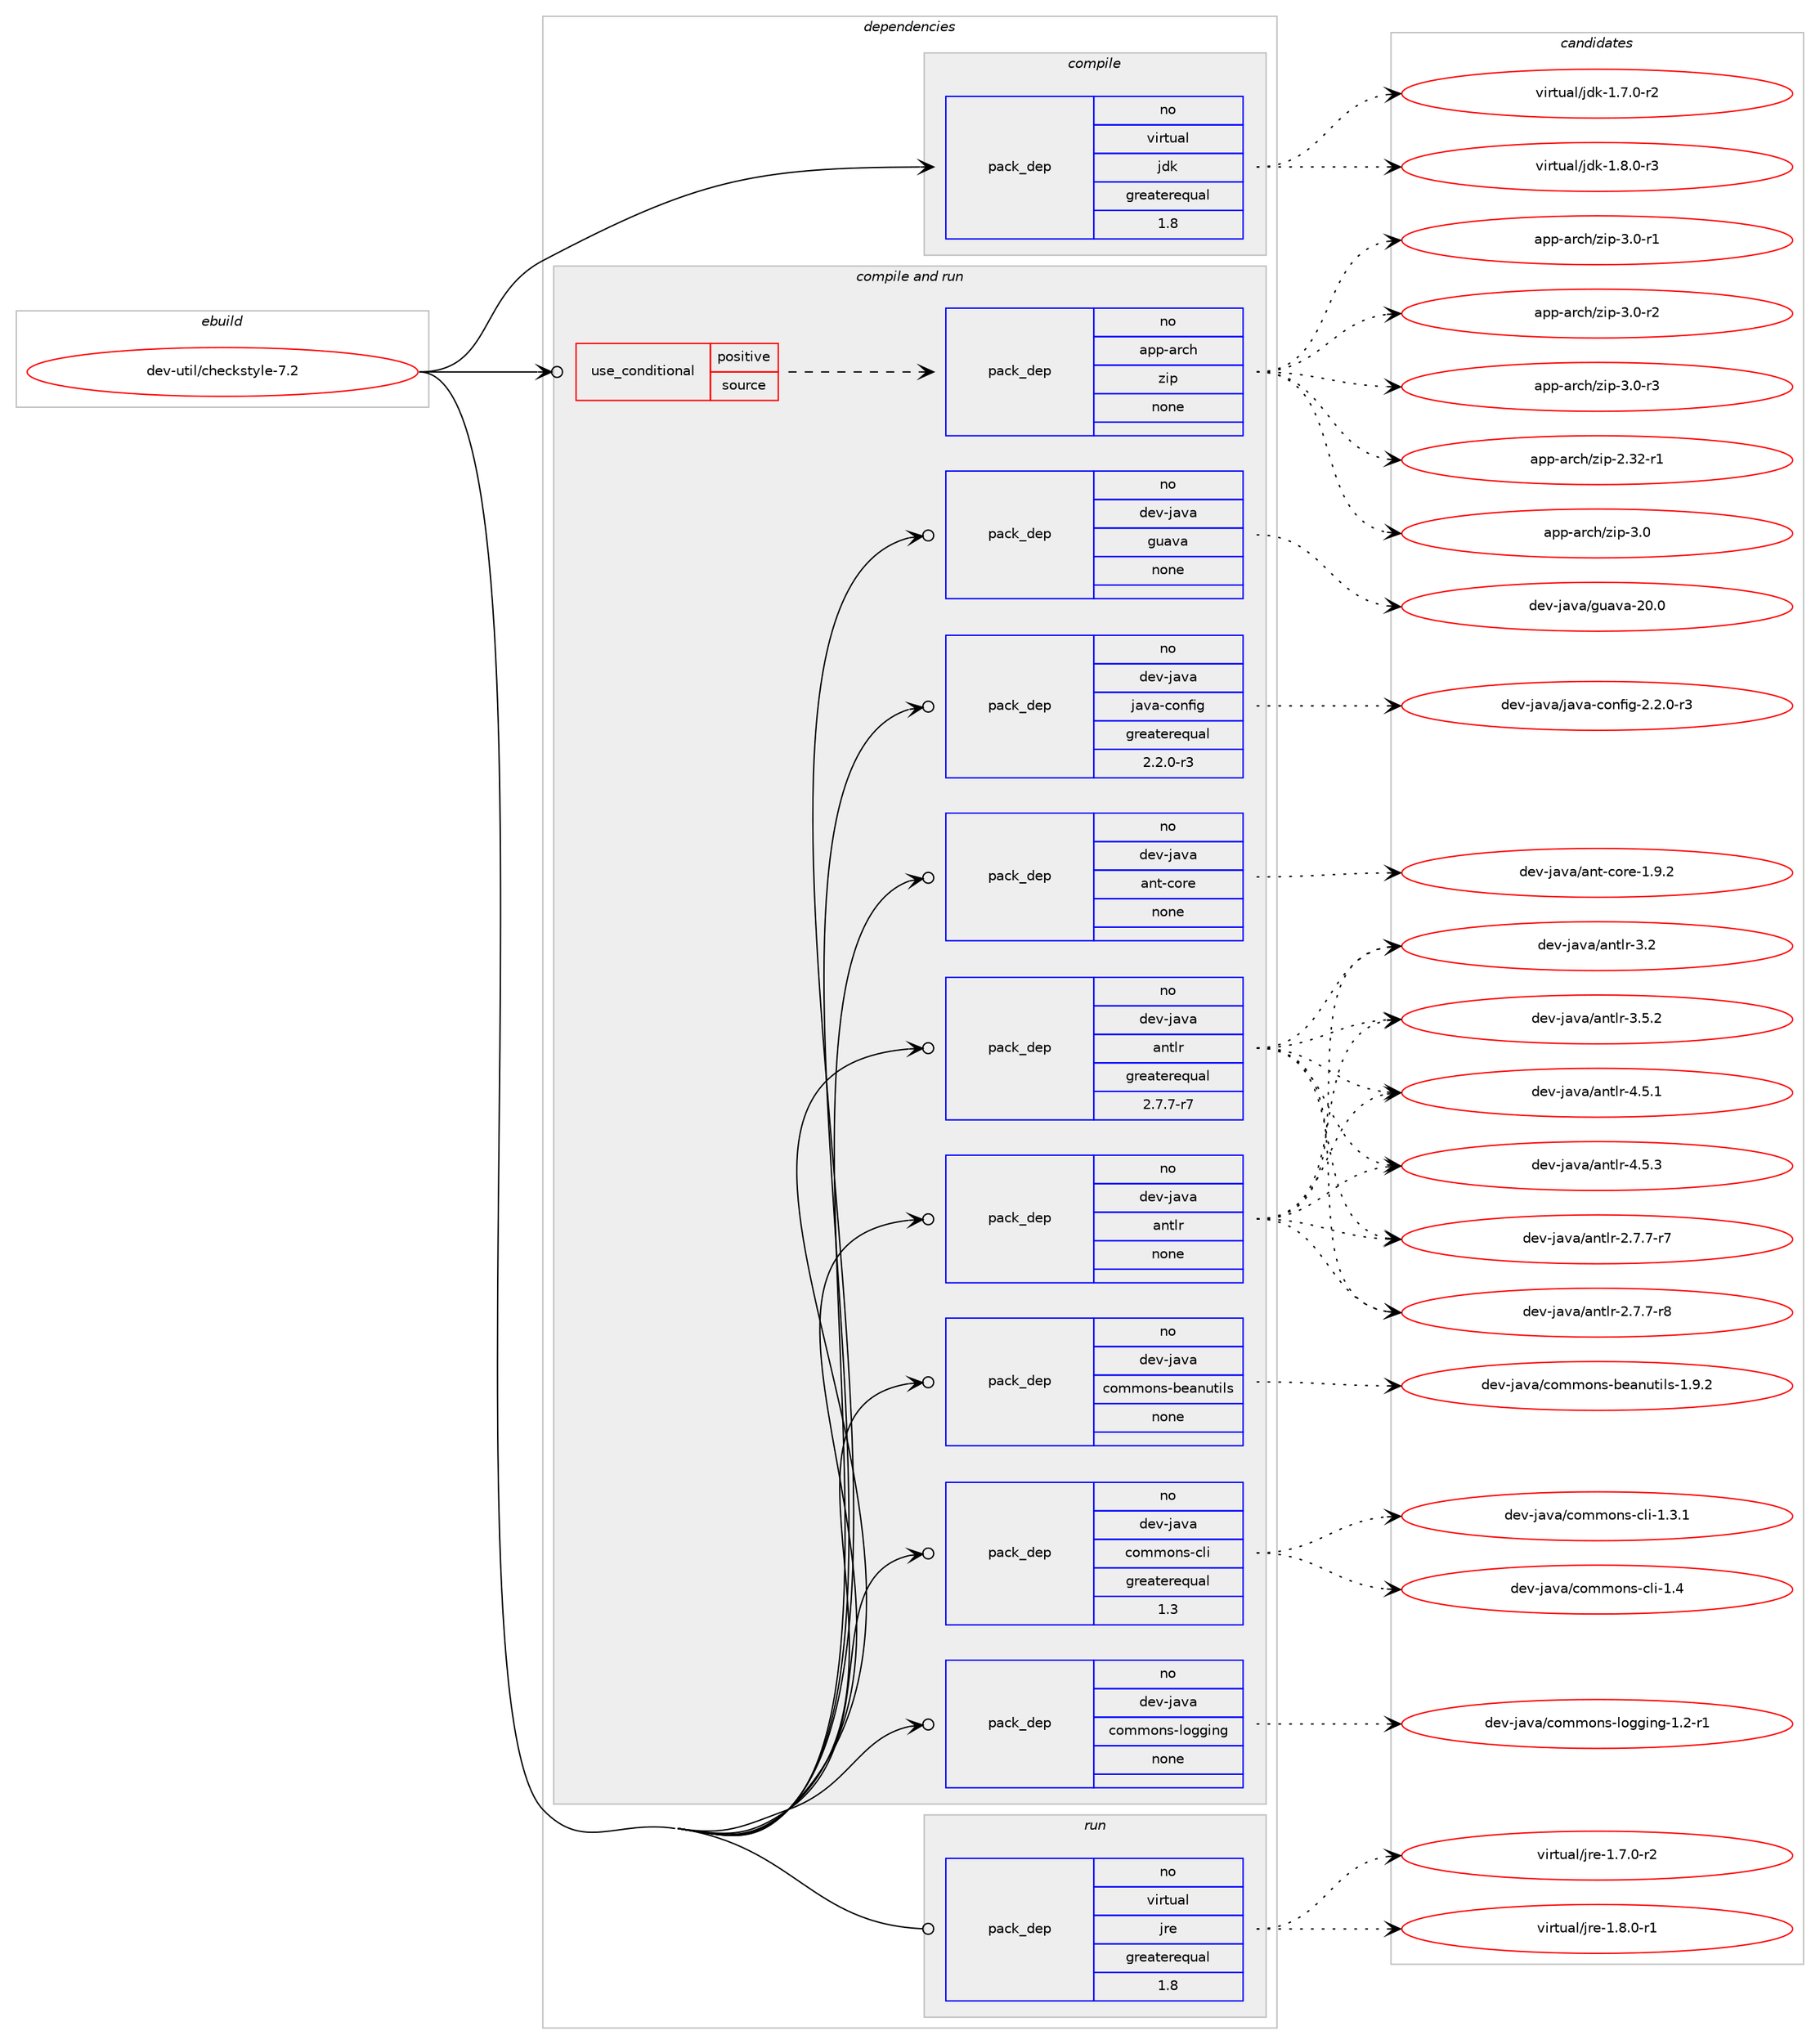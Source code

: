 digraph prolog {

# *************
# Graph options
# *************

newrank=true;
concentrate=true;
compound=true;
graph [rankdir=LR,fontname=Helvetica,fontsize=10,ranksep=1.5];#, ranksep=2.5, nodesep=0.2];
edge  [arrowhead=vee];
node  [fontname=Helvetica,fontsize=10];

# **********
# The ebuild
# **********

subgraph cluster_leftcol {
color=gray;
rank=same;
label=<<i>ebuild</i>>;
id [label="dev-util/checkstyle-7.2", color=red, width=4, href="../dev-util/checkstyle-7.2.svg"];
}

# ****************
# The dependencies
# ****************

subgraph cluster_midcol {
color=gray;
label=<<i>dependencies</i>>;
subgraph cluster_compile {
fillcolor="#eeeeee";
style=filled;
label=<<i>compile</i>>;
subgraph pack201299 {
dependency283040 [label=<<TABLE BORDER="0" CELLBORDER="1" CELLSPACING="0" CELLPADDING="4" WIDTH="220"><TR><TD ROWSPAN="6" CELLPADDING="30">pack_dep</TD></TR><TR><TD WIDTH="110">no</TD></TR><TR><TD>virtual</TD></TR><TR><TD>jdk</TD></TR><TR><TD>greaterequal</TD></TR><TR><TD>1.8</TD></TR></TABLE>>, shape=none, color=blue];
}
id:e -> dependency283040:w [weight=20,style="solid",arrowhead="vee"];
}
subgraph cluster_compileandrun {
fillcolor="#eeeeee";
style=filled;
label=<<i>compile and run</i>>;
subgraph cond77533 {
dependency283041 [label=<<TABLE BORDER="0" CELLBORDER="1" CELLSPACING="0" CELLPADDING="4"><TR><TD ROWSPAN="3" CELLPADDING="10">use_conditional</TD></TR><TR><TD>positive</TD></TR><TR><TD>source</TD></TR></TABLE>>, shape=none, color=red];
subgraph pack201300 {
dependency283042 [label=<<TABLE BORDER="0" CELLBORDER="1" CELLSPACING="0" CELLPADDING="4" WIDTH="220"><TR><TD ROWSPAN="6" CELLPADDING="30">pack_dep</TD></TR><TR><TD WIDTH="110">no</TD></TR><TR><TD>app-arch</TD></TR><TR><TD>zip</TD></TR><TR><TD>none</TD></TR><TR><TD></TD></TR></TABLE>>, shape=none, color=blue];
}
dependency283041:e -> dependency283042:w [weight=20,style="dashed",arrowhead="vee"];
}
id:e -> dependency283041:w [weight=20,style="solid",arrowhead="odotvee"];
subgraph pack201301 {
dependency283043 [label=<<TABLE BORDER="0" CELLBORDER="1" CELLSPACING="0" CELLPADDING="4" WIDTH="220"><TR><TD ROWSPAN="6" CELLPADDING="30">pack_dep</TD></TR><TR><TD WIDTH="110">no</TD></TR><TR><TD>dev-java</TD></TR><TR><TD>ant-core</TD></TR><TR><TD>none</TD></TR><TR><TD></TD></TR></TABLE>>, shape=none, color=blue];
}
id:e -> dependency283043:w [weight=20,style="solid",arrowhead="odotvee"];
subgraph pack201302 {
dependency283044 [label=<<TABLE BORDER="0" CELLBORDER="1" CELLSPACING="0" CELLPADDING="4" WIDTH="220"><TR><TD ROWSPAN="6" CELLPADDING="30">pack_dep</TD></TR><TR><TD WIDTH="110">no</TD></TR><TR><TD>dev-java</TD></TR><TR><TD>antlr</TD></TR><TR><TD>greaterequal</TD></TR><TR><TD>2.7.7-r7</TD></TR></TABLE>>, shape=none, color=blue];
}
id:e -> dependency283044:w [weight=20,style="solid",arrowhead="odotvee"];
subgraph pack201303 {
dependency283045 [label=<<TABLE BORDER="0" CELLBORDER="1" CELLSPACING="0" CELLPADDING="4" WIDTH="220"><TR><TD ROWSPAN="6" CELLPADDING="30">pack_dep</TD></TR><TR><TD WIDTH="110">no</TD></TR><TR><TD>dev-java</TD></TR><TR><TD>antlr</TD></TR><TR><TD>none</TD></TR><TR><TD></TD></TR></TABLE>>, shape=none, color=blue];
}
id:e -> dependency283045:w [weight=20,style="solid",arrowhead="odotvee"];
subgraph pack201304 {
dependency283046 [label=<<TABLE BORDER="0" CELLBORDER="1" CELLSPACING="0" CELLPADDING="4" WIDTH="220"><TR><TD ROWSPAN="6" CELLPADDING="30">pack_dep</TD></TR><TR><TD WIDTH="110">no</TD></TR><TR><TD>dev-java</TD></TR><TR><TD>commons-beanutils</TD></TR><TR><TD>none</TD></TR><TR><TD></TD></TR></TABLE>>, shape=none, color=blue];
}
id:e -> dependency283046:w [weight=20,style="solid",arrowhead="odotvee"];
subgraph pack201305 {
dependency283047 [label=<<TABLE BORDER="0" CELLBORDER="1" CELLSPACING="0" CELLPADDING="4" WIDTH="220"><TR><TD ROWSPAN="6" CELLPADDING="30">pack_dep</TD></TR><TR><TD WIDTH="110">no</TD></TR><TR><TD>dev-java</TD></TR><TR><TD>commons-cli</TD></TR><TR><TD>greaterequal</TD></TR><TR><TD>1.3</TD></TR></TABLE>>, shape=none, color=blue];
}
id:e -> dependency283047:w [weight=20,style="solid",arrowhead="odotvee"];
subgraph pack201306 {
dependency283048 [label=<<TABLE BORDER="0" CELLBORDER="1" CELLSPACING="0" CELLPADDING="4" WIDTH="220"><TR><TD ROWSPAN="6" CELLPADDING="30">pack_dep</TD></TR><TR><TD WIDTH="110">no</TD></TR><TR><TD>dev-java</TD></TR><TR><TD>commons-logging</TD></TR><TR><TD>none</TD></TR><TR><TD></TD></TR></TABLE>>, shape=none, color=blue];
}
id:e -> dependency283048:w [weight=20,style="solid",arrowhead="odotvee"];
subgraph pack201307 {
dependency283049 [label=<<TABLE BORDER="0" CELLBORDER="1" CELLSPACING="0" CELLPADDING="4" WIDTH="220"><TR><TD ROWSPAN="6" CELLPADDING="30">pack_dep</TD></TR><TR><TD WIDTH="110">no</TD></TR><TR><TD>dev-java</TD></TR><TR><TD>guava</TD></TR><TR><TD>none</TD></TR><TR><TD></TD></TR></TABLE>>, shape=none, color=blue];
}
id:e -> dependency283049:w [weight=20,style="solid",arrowhead="odotvee"];
subgraph pack201308 {
dependency283050 [label=<<TABLE BORDER="0" CELLBORDER="1" CELLSPACING="0" CELLPADDING="4" WIDTH="220"><TR><TD ROWSPAN="6" CELLPADDING="30">pack_dep</TD></TR><TR><TD WIDTH="110">no</TD></TR><TR><TD>dev-java</TD></TR><TR><TD>java-config</TD></TR><TR><TD>greaterequal</TD></TR><TR><TD>2.2.0-r3</TD></TR></TABLE>>, shape=none, color=blue];
}
id:e -> dependency283050:w [weight=20,style="solid",arrowhead="odotvee"];
}
subgraph cluster_run {
fillcolor="#eeeeee";
style=filled;
label=<<i>run</i>>;
subgraph pack201309 {
dependency283051 [label=<<TABLE BORDER="0" CELLBORDER="1" CELLSPACING="0" CELLPADDING="4" WIDTH="220"><TR><TD ROWSPAN="6" CELLPADDING="30">pack_dep</TD></TR><TR><TD WIDTH="110">no</TD></TR><TR><TD>virtual</TD></TR><TR><TD>jre</TD></TR><TR><TD>greaterequal</TD></TR><TR><TD>1.8</TD></TR></TABLE>>, shape=none, color=blue];
}
id:e -> dependency283051:w [weight=20,style="solid",arrowhead="odot"];
}
}

# **************
# The candidates
# **************

subgraph cluster_choices {
rank=same;
color=gray;
label=<<i>candidates</i>>;

subgraph choice201299 {
color=black;
nodesep=1;
choice11810511411611797108471061001074549465546484511450 [label="virtual/jdk-1.7.0-r2", color=red, width=4,href="../virtual/jdk-1.7.0-r2.svg"];
choice11810511411611797108471061001074549465646484511451 [label="virtual/jdk-1.8.0-r3", color=red, width=4,href="../virtual/jdk-1.8.0-r3.svg"];
dependency283040:e -> choice11810511411611797108471061001074549465546484511450:w [style=dotted,weight="100"];
dependency283040:e -> choice11810511411611797108471061001074549465646484511451:w [style=dotted,weight="100"];
}
subgraph choice201300 {
color=black;
nodesep=1;
choice971121124597114991044712210511245504651504511449 [label="app-arch/zip-2.32-r1", color=red, width=4,href="../app-arch/zip-2.32-r1.svg"];
choice971121124597114991044712210511245514648 [label="app-arch/zip-3.0", color=red, width=4,href="../app-arch/zip-3.0.svg"];
choice9711211245971149910447122105112455146484511449 [label="app-arch/zip-3.0-r1", color=red, width=4,href="../app-arch/zip-3.0-r1.svg"];
choice9711211245971149910447122105112455146484511450 [label="app-arch/zip-3.0-r2", color=red, width=4,href="../app-arch/zip-3.0-r2.svg"];
choice9711211245971149910447122105112455146484511451 [label="app-arch/zip-3.0-r3", color=red, width=4,href="../app-arch/zip-3.0-r3.svg"];
dependency283042:e -> choice971121124597114991044712210511245504651504511449:w [style=dotted,weight="100"];
dependency283042:e -> choice971121124597114991044712210511245514648:w [style=dotted,weight="100"];
dependency283042:e -> choice9711211245971149910447122105112455146484511449:w [style=dotted,weight="100"];
dependency283042:e -> choice9711211245971149910447122105112455146484511450:w [style=dotted,weight="100"];
dependency283042:e -> choice9711211245971149910447122105112455146484511451:w [style=dotted,weight="100"];
}
subgraph choice201301 {
color=black;
nodesep=1;
choice10010111845106971189747971101164599111114101454946574650 [label="dev-java/ant-core-1.9.2", color=red, width=4,href="../dev-java/ant-core-1.9.2.svg"];
dependency283043:e -> choice10010111845106971189747971101164599111114101454946574650:w [style=dotted,weight="100"];
}
subgraph choice201302 {
color=black;
nodesep=1;
choice10010111845106971189747971101161081144550465546554511455 [label="dev-java/antlr-2.7.7-r7", color=red, width=4,href="../dev-java/antlr-2.7.7-r7.svg"];
choice10010111845106971189747971101161081144550465546554511456 [label="dev-java/antlr-2.7.7-r8", color=red, width=4,href="../dev-java/antlr-2.7.7-r8.svg"];
choice100101118451069711897479711011610811445514650 [label="dev-java/antlr-3.2", color=red, width=4,href="../dev-java/antlr-3.2.svg"];
choice1001011184510697118974797110116108114455146534650 [label="dev-java/antlr-3.5.2", color=red, width=4,href="../dev-java/antlr-3.5.2.svg"];
choice1001011184510697118974797110116108114455246534649 [label="dev-java/antlr-4.5.1", color=red, width=4,href="../dev-java/antlr-4.5.1.svg"];
choice1001011184510697118974797110116108114455246534651 [label="dev-java/antlr-4.5.3", color=red, width=4,href="../dev-java/antlr-4.5.3.svg"];
dependency283044:e -> choice10010111845106971189747971101161081144550465546554511455:w [style=dotted,weight="100"];
dependency283044:e -> choice10010111845106971189747971101161081144550465546554511456:w [style=dotted,weight="100"];
dependency283044:e -> choice100101118451069711897479711011610811445514650:w [style=dotted,weight="100"];
dependency283044:e -> choice1001011184510697118974797110116108114455146534650:w [style=dotted,weight="100"];
dependency283044:e -> choice1001011184510697118974797110116108114455246534649:w [style=dotted,weight="100"];
dependency283044:e -> choice1001011184510697118974797110116108114455246534651:w [style=dotted,weight="100"];
}
subgraph choice201303 {
color=black;
nodesep=1;
choice10010111845106971189747971101161081144550465546554511455 [label="dev-java/antlr-2.7.7-r7", color=red, width=4,href="../dev-java/antlr-2.7.7-r7.svg"];
choice10010111845106971189747971101161081144550465546554511456 [label="dev-java/antlr-2.7.7-r8", color=red, width=4,href="../dev-java/antlr-2.7.7-r8.svg"];
choice100101118451069711897479711011610811445514650 [label="dev-java/antlr-3.2", color=red, width=4,href="../dev-java/antlr-3.2.svg"];
choice1001011184510697118974797110116108114455146534650 [label="dev-java/antlr-3.5.2", color=red, width=4,href="../dev-java/antlr-3.5.2.svg"];
choice1001011184510697118974797110116108114455246534649 [label="dev-java/antlr-4.5.1", color=red, width=4,href="../dev-java/antlr-4.5.1.svg"];
choice1001011184510697118974797110116108114455246534651 [label="dev-java/antlr-4.5.3", color=red, width=4,href="../dev-java/antlr-4.5.3.svg"];
dependency283045:e -> choice10010111845106971189747971101161081144550465546554511455:w [style=dotted,weight="100"];
dependency283045:e -> choice10010111845106971189747971101161081144550465546554511456:w [style=dotted,weight="100"];
dependency283045:e -> choice100101118451069711897479711011610811445514650:w [style=dotted,weight="100"];
dependency283045:e -> choice1001011184510697118974797110116108114455146534650:w [style=dotted,weight="100"];
dependency283045:e -> choice1001011184510697118974797110116108114455246534649:w [style=dotted,weight="100"];
dependency283045:e -> choice1001011184510697118974797110116108114455246534651:w [style=dotted,weight="100"];
}
subgraph choice201304 {
color=black;
nodesep=1;
choice1001011184510697118974799111109109111110115459810197110117116105108115454946574650 [label="dev-java/commons-beanutils-1.9.2", color=red, width=4,href="../dev-java/commons-beanutils-1.9.2.svg"];
dependency283046:e -> choice1001011184510697118974799111109109111110115459810197110117116105108115454946574650:w [style=dotted,weight="100"];
}
subgraph choice201305 {
color=black;
nodesep=1;
choice10010111845106971189747991111091091111101154599108105454946514649 [label="dev-java/commons-cli-1.3.1", color=red, width=4,href="../dev-java/commons-cli-1.3.1.svg"];
choice1001011184510697118974799111109109111110115459910810545494652 [label="dev-java/commons-cli-1.4", color=red, width=4,href="../dev-java/commons-cli-1.4.svg"];
dependency283047:e -> choice10010111845106971189747991111091091111101154599108105454946514649:w [style=dotted,weight="100"];
dependency283047:e -> choice1001011184510697118974799111109109111110115459910810545494652:w [style=dotted,weight="100"];
}
subgraph choice201306 {
color=black;
nodesep=1;
choice100101118451069711897479911110910911111011545108111103103105110103454946504511449 [label="dev-java/commons-logging-1.2-r1", color=red, width=4,href="../dev-java/commons-logging-1.2-r1.svg"];
dependency283048:e -> choice100101118451069711897479911110910911111011545108111103103105110103454946504511449:w [style=dotted,weight="100"];
}
subgraph choice201307 {
color=black;
nodesep=1;
choice1001011184510697118974710311797118974550484648 [label="dev-java/guava-20.0", color=red, width=4,href="../dev-java/guava-20.0.svg"];
dependency283049:e -> choice1001011184510697118974710311797118974550484648:w [style=dotted,weight="100"];
}
subgraph choice201308 {
color=black;
nodesep=1;
choice10010111845106971189747106971189745991111101021051034550465046484511451 [label="dev-java/java-config-2.2.0-r3", color=red, width=4,href="../dev-java/java-config-2.2.0-r3.svg"];
dependency283050:e -> choice10010111845106971189747106971189745991111101021051034550465046484511451:w [style=dotted,weight="100"];
}
subgraph choice201309 {
color=black;
nodesep=1;
choice11810511411611797108471061141014549465546484511450 [label="virtual/jre-1.7.0-r2", color=red, width=4,href="../virtual/jre-1.7.0-r2.svg"];
choice11810511411611797108471061141014549465646484511449 [label="virtual/jre-1.8.0-r1", color=red, width=4,href="../virtual/jre-1.8.0-r1.svg"];
dependency283051:e -> choice11810511411611797108471061141014549465546484511450:w [style=dotted,weight="100"];
dependency283051:e -> choice11810511411611797108471061141014549465646484511449:w [style=dotted,weight="100"];
}
}

}

